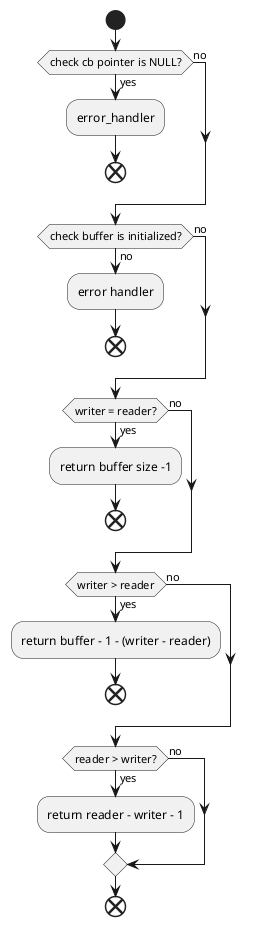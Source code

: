 @startuml

/'
'cb_init
start
if (check buffer pointer is NULL?) then (yes)
  :error handler;
end
else (no)
endif
if (initialization data pointer is NULL?) then (yes)
  :error handler;
end
else (no)
endif
if ((size < 0) or (size > CB_MAX_SIZE)) then (yes)
  :error handler;
end
else (no)
endif
:assign parameters\n and initilize the reader and writer;
:set the active flag;

end
'/

/'
'cb_clear
start
if (cb pointer is NULL?) then (yes)
  :error handler;
end
else (no)
endif
if (buffer is initialized?) then (no)
  :error handler;
end
else (yes)
endif
:reset reader, writer and overflow;
end
'/
/'
'cb_read
start
if (check cb pointer is NULL?) then (yes)
  :error_handler;
end
else (no)
endif
if (check rx buffer is NULL?) then (yes)
  :error handler;
end
else (no)
endif
if (check buffer is initialized?) then (no)
  :error handler;
end
else (no)
endif
if (check byte data is 0?) then (yes)
  :error handler;
end
else (no)
endif
if (reader = write, buffer is empty?) then (yes)
  :error handler;
end
else (no)
endif
:initilize count_bytes = 0, i = 0;
while (i < byte?)
  :copy data from cb position "reader" to buf position "i";
  :update reader with modulo;
  :increase count_bytes by 1;
  if (reader = writer?) then (yes)
    :return count_bytes;
    end
  else (no)
    :increase i by 1;
  endif
endwhile
  :return count_bytes;
  end
'/
/'
start
if (check cb pointer is NULL?) then (yes)
  :error_handler;
end
else (no)
endif
if (check tx buffer is NULL?) then (yes)
  :error handler;
end
else (no)
endif
if (check buffer is initialized?) then (no)
  :error handler;
end
else (no)
endif
:intialize count_bytes = 0, free_space = 0;
:get free space in buffer;
if (free_space < byte) then (yes)
  : overflow = byte - free_space;
else (no)
endif
while (byte > 0)
  :copy data from tx buffer to cbuffer\nbegin at write position;
  :increase pointer data by 1;
  :increase writer by 1;
  :increase count_bytes by 1;

  if (writer = cb) then (yes)
    :writer = 0;
  else (no)
  endif
endwhile

:return count_bytes;
end
'/
/'
'cb_data_count
start
if (check cb pointer is NULL?) then (yes)
  :error_handler;
end
else (no)
endif
if (check buffer is initialized?) then (no)
  :error handler;
end
else (no)
endif
if (writer >= reader) then (yes)
  :return writer - reader;
else (no)
  :return size + writer - reader;
  endif

end
'/

'cb_space_count
start
if (check cb pointer is NULL?) then (yes)
  :error_handler;
end
else (no)
endif
if (check buffer is initialized?) then (no)
  :error handler;
end
else (no)
endif
if (writer = reader?) then (yes) 
  :return buffer size -1;
  end
else (no)
endif
if (writer > reader) then (yes)
  :return buffer - 1 - (writer - reader);
  end
else (no)
endif
if (reader > writer?) then (yes)
  :return reader - writer - 1;
else (no)
endif
end

@enduml